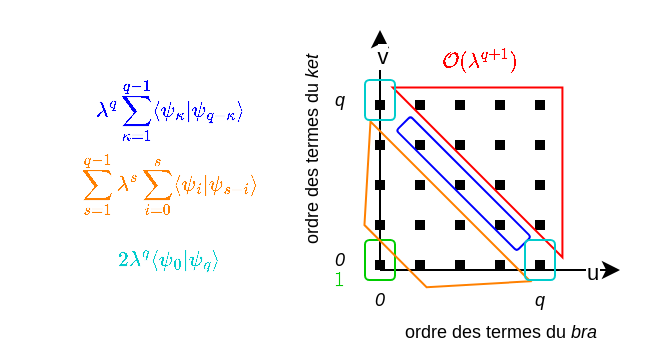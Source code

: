 <mxfile version="18.0.1" type="device"><diagram id="STMzDYsG70QDWfyN_AeK" name="Page-1"><mxGraphModel dx="441" dy="410" grid="1" gridSize="10" guides="1" tooltips="1" connect="1" arrows="1" fold="1" page="1" pageScale="1" pageWidth="827" pageHeight="1169" math="1" shadow="0"><root><mxCell id="0"/><mxCell id="1" parent="0"/><mxCell id="H_JSzgCpsk8sy-zZObSp-1" value="" style="endArrow=classic;html=1;rounded=0;" edge="1" parent="1"><mxGeometry width="50" height="50" relative="1" as="geometry"><mxPoint x="240" y="400" as="sourcePoint"/><mxPoint x="240" y="280" as="targetPoint"/></mxGeometry></mxCell><mxCell id="H_JSzgCpsk8sy-zZObSp-4" value="v" style="edgeLabel;html=1;align=center;verticalAlign=middle;resizable=0;points=[];" vertex="1" connectable="0" parent="H_JSzgCpsk8sy-zZObSp-1"><mxGeometry x="0.792" y="-1" relative="1" as="geometry"><mxPoint as="offset"/></mxGeometry></mxCell><mxCell id="H_JSzgCpsk8sy-zZObSp-2" value="" style="endArrow=classic;html=1;rounded=0;" edge="1" parent="1"><mxGeometry width="50" height="50" relative="1" as="geometry"><mxPoint x="240" y="400" as="sourcePoint"/><mxPoint x="360" y="400" as="targetPoint"/></mxGeometry></mxCell><mxCell id="H_JSzgCpsk8sy-zZObSp-3" value="u" style="edgeLabel;html=1;align=center;verticalAlign=middle;resizable=0;points=[];" vertex="1" connectable="0" parent="H_JSzgCpsk8sy-zZObSp-2"><mxGeometry x="0.77" y="-1" relative="1" as="geometry"><mxPoint as="offset"/></mxGeometry></mxCell><mxCell id="H_JSzgCpsk8sy-zZObSp-5" value="" style="endArrow=none;dashed=1;html=1;dashPattern=1 3;strokeWidth=5;rounded=0;" edge="1" parent="1"><mxGeometry width="50" height="50" relative="1" as="geometry"><mxPoint x="240" y="400" as="sourcePoint"/><mxPoint x="240" y="300" as="targetPoint"/></mxGeometry></mxCell><mxCell id="H_JSzgCpsk8sy-zZObSp-9" value="" style="endArrow=none;dashed=1;html=1;dashPattern=1 3;strokeWidth=5;rounded=0;" edge="1" parent="1"><mxGeometry width="50" height="50" relative="1" as="geometry"><mxPoint x="260" y="400" as="sourcePoint"/><mxPoint x="260" y="300" as="targetPoint"/></mxGeometry></mxCell><mxCell id="H_JSzgCpsk8sy-zZObSp-11" value="" style="endArrow=none;dashed=1;html=1;dashPattern=1 3;strokeWidth=5;rounded=0;" edge="1" parent="1"><mxGeometry width="50" height="50" relative="1" as="geometry"><mxPoint x="280" y="400" as="sourcePoint"/><mxPoint x="280" y="300" as="targetPoint"/></mxGeometry></mxCell><mxCell id="H_JSzgCpsk8sy-zZObSp-13" value="" style="endArrow=none;dashed=1;html=1;dashPattern=1 3;strokeWidth=5;rounded=0;" edge="1" parent="1"><mxGeometry width="50" height="50" relative="1" as="geometry"><mxPoint x="300" y="400" as="sourcePoint"/><mxPoint x="300" y="300" as="targetPoint"/></mxGeometry></mxCell><mxCell id="H_JSzgCpsk8sy-zZObSp-15" value="" style="endArrow=none;dashed=1;html=1;dashPattern=1 3;strokeWidth=5;rounded=0;" edge="1" parent="1"><mxGeometry width="50" height="50" relative="1" as="geometry"><mxPoint x="320" y="400" as="sourcePoint"/><mxPoint x="320" y="300" as="targetPoint"/></mxGeometry></mxCell><mxCell id="H_JSzgCpsk8sy-zZObSp-17" value="&lt;font style=&quot;font-size: 9px;&quot;&gt;ordre des termes du &lt;i&gt;bra&lt;/i&gt;&lt;/font&gt;" style="text;html=1;align=center;verticalAlign=middle;resizable=0;points=[];autosize=1;strokeColor=none;fillColor=none;" vertex="1" parent="1"><mxGeometry x="245" y="420" width="110" height="20" as="geometry"/></mxCell><mxCell id="H_JSzgCpsk8sy-zZObSp-18" value="&lt;font style=&quot;font-size: 9px;&quot;&gt;ordre des termes du &lt;i&gt;ket&lt;/i&gt;&lt;/font&gt;" style="text;html=1;align=center;verticalAlign=middle;resizable=0;points=[];autosize=1;strokeColor=none;fillColor=none;rotation=-90;" vertex="1" parent="1"><mxGeometry x="150" y="330" width="110" height="20" as="geometry"/></mxCell><mxCell id="H_JSzgCpsk8sy-zZObSp-21" value="&lt;i&gt;q&lt;/i&gt;" style="text;html=1;strokeColor=none;fillColor=none;align=center;verticalAlign=middle;whiteSpace=wrap;rounded=0;fontSize=9;" vertex="1" parent="1"><mxGeometry x="310" y="410" width="20" height="10" as="geometry"/></mxCell><mxCell id="H_JSzgCpsk8sy-zZObSp-22" value="&lt;i&gt;q&lt;/i&gt;" style="text;html=1;strokeColor=none;fillColor=none;align=center;verticalAlign=middle;whiteSpace=wrap;rounded=0;fontSize=9;" vertex="1" parent="1"><mxGeometry x="210" y="310" width="20" height="10" as="geometry"/></mxCell><mxCell id="H_JSzgCpsk8sy-zZObSp-23" value="" style="rounded=1;whiteSpace=wrap;html=1;fontSize=9;fillColor=none;strokeColor=#0000FF;rotation=45;" vertex="1" parent="1"><mxGeometry x="239.24" y="351.81" width="85.13" height="10" as="geometry"/></mxCell><mxCell id="H_JSzgCpsk8sy-zZObSp-24" value="" style="triangle;whiteSpace=wrap;html=1;fontSize=9;strokeColor=#FF0000;fillColor=none;rotation=-45;" vertex="1" parent="1"><mxGeometry x="280" y="270" width="60" height="120" as="geometry"/></mxCell><mxCell id="H_JSzgCpsk8sy-zZObSp-25" value="&lt;font color=&quot;#ff0000&quot;&gt;$$\mathcal{O}(\lambda^{q+1})$$&lt;/font&gt;" style="text;html=1;strokeColor=none;fillColor=none;align=center;verticalAlign=middle;whiteSpace=wrap;rounded=0;fontSize=9;" vertex="1" parent="1"><mxGeometry x="260" y="280" width="60" height="30" as="geometry"/></mxCell><mxCell id="H_JSzgCpsk8sy-zZObSp-26" value="" style="rounded=1;whiteSpace=wrap;html=1;fontSize=9;fontColor=#FF0000;strokeColor=#00CC00;fillColor=none;" vertex="1" parent="1"><mxGeometry x="232.5" y="385" width="15" height="20" as="geometry"/></mxCell><mxCell id="H_JSzgCpsk8sy-zZObSp-28" value="&lt;i&gt;0&lt;/i&gt;" style="text;html=1;strokeColor=none;fillColor=none;align=center;verticalAlign=middle;whiteSpace=wrap;rounded=0;fontSize=9;" vertex="1" parent="1"><mxGeometry x="230" y="410" width="20" height="10" as="geometry"/></mxCell><mxCell id="H_JSzgCpsk8sy-zZObSp-29" value="&lt;i&gt;0&lt;/i&gt;" style="text;html=1;strokeColor=none;fillColor=none;align=center;verticalAlign=middle;whiteSpace=wrap;rounded=0;fontSize=9;" vertex="1" parent="1"><mxGeometry x="210" y="390" width="20" height="10" as="geometry"/></mxCell><mxCell id="H_JSzgCpsk8sy-zZObSp-30" value="&lt;font color=&quot;#00cc00&quot;&gt;$$1$$&lt;/font&gt;" style="text;html=1;strokeColor=none;fillColor=none;align=center;verticalAlign=middle;whiteSpace=wrap;rounded=0;fontSize=9;" vertex="1" parent="1"><mxGeometry x="190" y="390" width="60" height="30" as="geometry"/></mxCell><mxCell id="H_JSzgCpsk8sy-zZObSp-31" value="" style="shape=trapezoid;perimeter=trapezoidPerimeter;whiteSpace=wrap;html=1;fixedSize=1;fontSize=9;fontColor=#00CC00;strokeColor=#FF8000;fillColor=none;rotation=-135;size=34.49;" vertex="1" parent="1"><mxGeometry x="205" y="360" width="112.93" height="38.75" as="geometry"/></mxCell><mxCell id="H_JSzgCpsk8sy-zZObSp-36" value="" style="rounded=1;whiteSpace=wrap;html=1;fontSize=9;fontColor=#FF0000;strokeColor=#00CCCC;fillColor=none;" vertex="1" parent="1"><mxGeometry x="312.5" y="385" width="15" height="20" as="geometry"/></mxCell><mxCell id="H_JSzgCpsk8sy-zZObSp-37" value="" style="rounded=1;whiteSpace=wrap;html=1;fontSize=9;fontColor=#FF0000;strokeColor=#00CCCC;fillColor=none;" vertex="1" parent="1"><mxGeometry x="232.5" y="305" width="15" height="20" as="geometry"/></mxCell><mxCell id="H_JSzgCpsk8sy-zZObSp-38" value="&lt;font color=&quot;#00cccc&quot;&gt;$$2\lambda^q \langle \psi_0|\psi_q\rangle$$&lt;/font&gt;" style="text;html=1;strokeColor=none;fillColor=none;align=center;verticalAlign=middle;whiteSpace=wrap;rounded=0;fontSize=9;" vertex="1" parent="1"><mxGeometry x="105" y="380" width="60" height="30" as="geometry"/></mxCell><mxCell id="H_JSzgCpsk8sy-zZObSp-39" value="&lt;font color=&quot;#0000ff&quot;&gt;$$\lambda^q \sum_{\kappa=1}^{q-1} \langle \psi_\kappa | \psi_{q-\kappa} \rangle$$&lt;/font&gt;" style="text;html=1;strokeColor=none;fillColor=none;align=center;verticalAlign=middle;whiteSpace=wrap;rounded=0;fontSize=9;" vertex="1" parent="1"><mxGeometry x="105" y="305" width="60" height="30" as="geometry"/></mxCell><mxCell id="H_JSzgCpsk8sy-zZObSp-40" value="&lt;font color=&quot;#ff8000&quot;&gt;$$\sum_{s=1}^{q-1} \lambda^s \sum_{i=0}^s \langle \psi_i | \psi_{s-i} \rangle$$&lt;/font&gt;" style="text;html=1;strokeColor=none;fillColor=none;align=center;verticalAlign=middle;whiteSpace=wrap;rounded=0;fontSize=9;" vertex="1" parent="1"><mxGeometry x="50" y="341.81" width="170" height="30" as="geometry"/></mxCell></root></mxGraphModel></diagram></mxfile>
